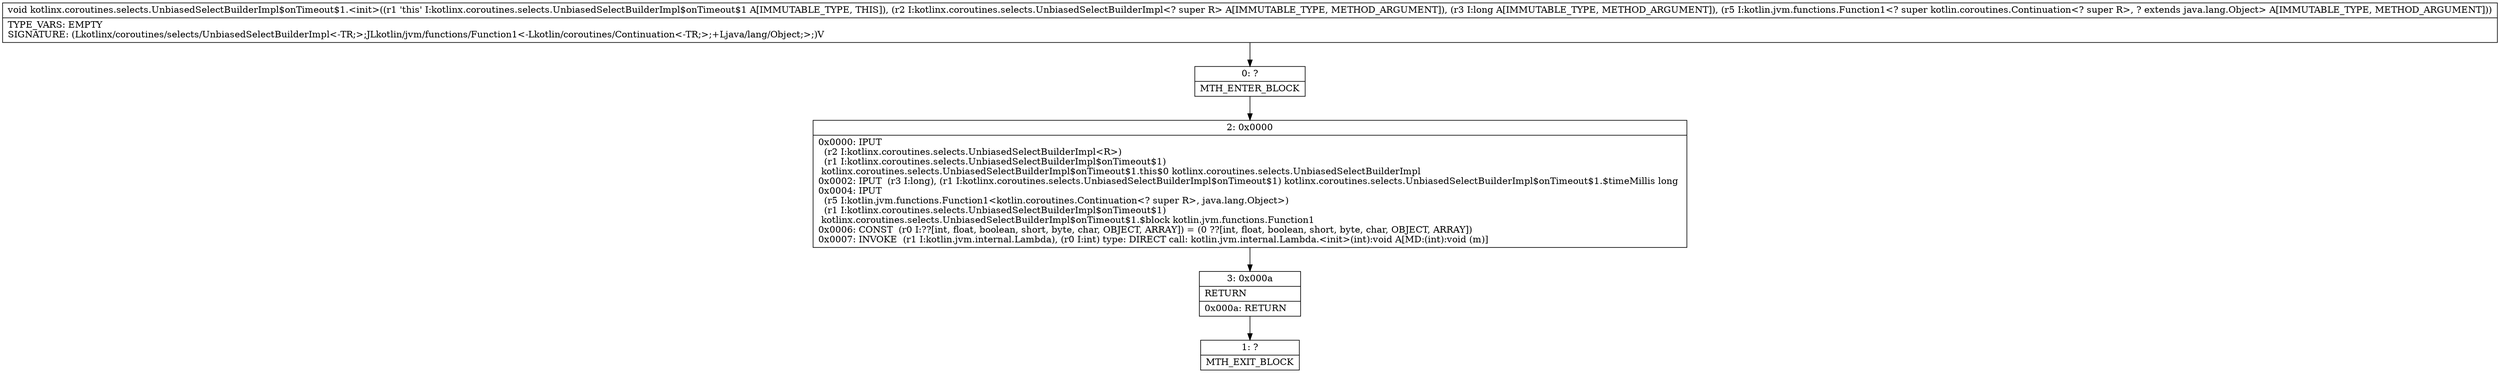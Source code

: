 digraph "CFG forkotlinx.coroutines.selects.UnbiasedSelectBuilderImpl$onTimeout$1.\<init\>(Lkotlinx\/coroutines\/selects\/UnbiasedSelectBuilderImpl;JLkotlin\/jvm\/functions\/Function1;)V" {
Node_0 [shape=record,label="{0\:\ ?|MTH_ENTER_BLOCK\l}"];
Node_2 [shape=record,label="{2\:\ 0x0000|0x0000: IPUT  \l  (r2 I:kotlinx.coroutines.selects.UnbiasedSelectBuilderImpl\<R\>)\l  (r1 I:kotlinx.coroutines.selects.UnbiasedSelectBuilderImpl$onTimeout$1)\l kotlinx.coroutines.selects.UnbiasedSelectBuilderImpl$onTimeout$1.this$0 kotlinx.coroutines.selects.UnbiasedSelectBuilderImpl \l0x0002: IPUT  (r3 I:long), (r1 I:kotlinx.coroutines.selects.UnbiasedSelectBuilderImpl$onTimeout$1) kotlinx.coroutines.selects.UnbiasedSelectBuilderImpl$onTimeout$1.$timeMillis long \l0x0004: IPUT  \l  (r5 I:kotlin.jvm.functions.Function1\<kotlin.coroutines.Continuation\<? super R\>, java.lang.Object\>)\l  (r1 I:kotlinx.coroutines.selects.UnbiasedSelectBuilderImpl$onTimeout$1)\l kotlinx.coroutines.selects.UnbiasedSelectBuilderImpl$onTimeout$1.$block kotlin.jvm.functions.Function1 \l0x0006: CONST  (r0 I:??[int, float, boolean, short, byte, char, OBJECT, ARRAY]) = (0 ??[int, float, boolean, short, byte, char, OBJECT, ARRAY]) \l0x0007: INVOKE  (r1 I:kotlin.jvm.internal.Lambda), (r0 I:int) type: DIRECT call: kotlin.jvm.internal.Lambda.\<init\>(int):void A[MD:(int):void (m)]\l}"];
Node_3 [shape=record,label="{3\:\ 0x000a|RETURN\l|0x000a: RETURN   \l}"];
Node_1 [shape=record,label="{1\:\ ?|MTH_EXIT_BLOCK\l}"];
MethodNode[shape=record,label="{void kotlinx.coroutines.selects.UnbiasedSelectBuilderImpl$onTimeout$1.\<init\>((r1 'this' I:kotlinx.coroutines.selects.UnbiasedSelectBuilderImpl$onTimeout$1 A[IMMUTABLE_TYPE, THIS]), (r2 I:kotlinx.coroutines.selects.UnbiasedSelectBuilderImpl\<? super R\> A[IMMUTABLE_TYPE, METHOD_ARGUMENT]), (r3 I:long A[IMMUTABLE_TYPE, METHOD_ARGUMENT]), (r5 I:kotlin.jvm.functions.Function1\<? super kotlin.coroutines.Continuation\<? super R\>, ? extends java.lang.Object\> A[IMMUTABLE_TYPE, METHOD_ARGUMENT]))  | TYPE_VARS: EMPTY\lSIGNATURE: (Lkotlinx\/coroutines\/selects\/UnbiasedSelectBuilderImpl\<\-TR;\>;JLkotlin\/jvm\/functions\/Function1\<\-Lkotlin\/coroutines\/Continuation\<\-TR;\>;+Ljava\/lang\/Object;\>;)V\l}"];
MethodNode -> Node_0;Node_0 -> Node_2;
Node_2 -> Node_3;
Node_3 -> Node_1;
}

